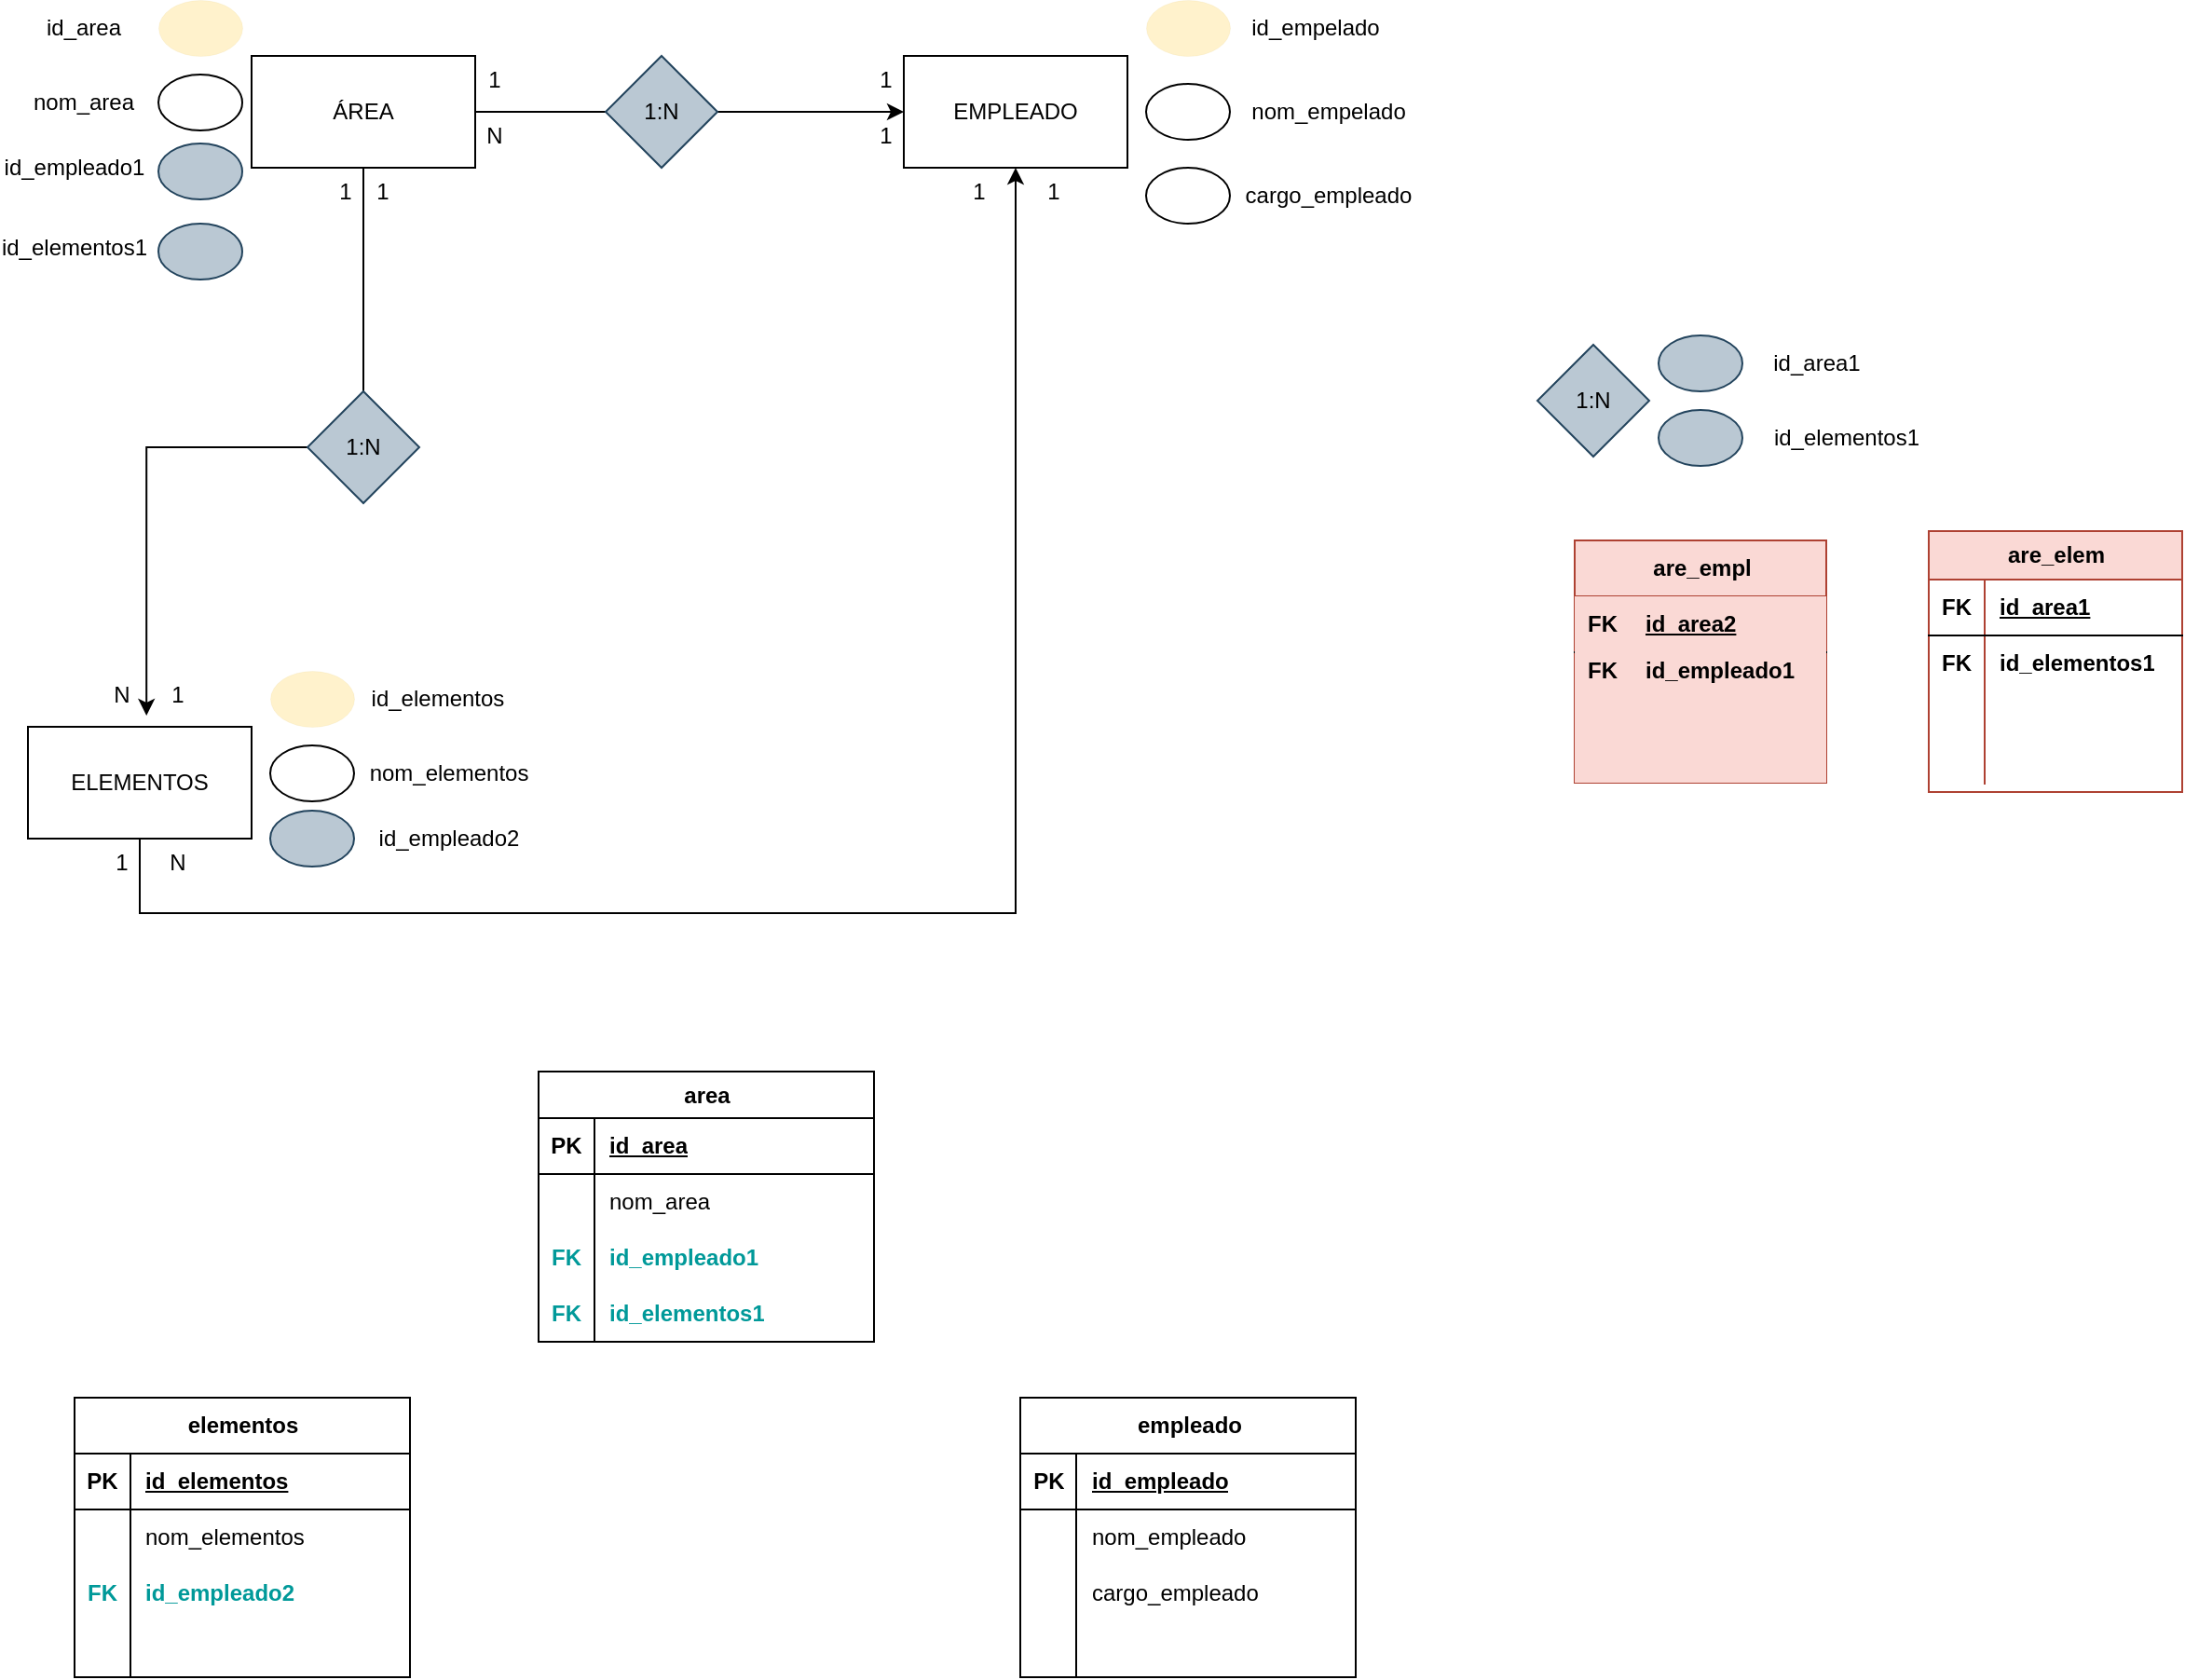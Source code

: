 <mxfile version="22.0.2" type="github">
  <diagram name="Página-1" id="iP0B75EqspC_ZsHWOYBM">
    <mxGraphModel dx="618" dy="319" grid="1" gridSize="10" guides="1" tooltips="1" connect="1" arrows="1" fold="1" page="1" pageScale="1" pageWidth="827" pageHeight="1169" math="0" shadow="0">
      <root>
        <mxCell id="0" />
        <mxCell id="1" parent="0" />
        <mxCell id="66QCdxuAtemooNC5oRVD-5" style="edgeStyle=orthogonalEdgeStyle;rounded=0;orthogonalLoop=1;jettySize=auto;html=1;entryX=0;entryY=0.5;entryDx=0;entryDy=0;" parent="1" source="66QCdxuAtemooNC5oRVD-1" target="66QCdxuAtemooNC5oRVD-3" edge="1">
          <mxGeometry relative="1" as="geometry" />
        </mxCell>
        <mxCell id="66QCdxuAtemooNC5oRVD-6" style="edgeStyle=orthogonalEdgeStyle;rounded=0;orthogonalLoop=1;jettySize=auto;html=1;entryX=0.53;entryY=-0.1;entryDx=0;entryDy=0;entryPerimeter=0;" parent="1" source="66QCdxuAtemooNC5oRVD-1" target="66QCdxuAtemooNC5oRVD-4" edge="1">
          <mxGeometry relative="1" as="geometry">
            <mxPoint x="130" y="320.8" as="targetPoint" />
          </mxGeometry>
        </mxCell>
        <mxCell id="66QCdxuAtemooNC5oRVD-1" value="&lt;font style=&quot;vertical-align: inherit;&quot;&gt;&lt;font style=&quot;vertical-align: inherit;&quot;&gt;&lt;font style=&quot;vertical-align: inherit;&quot;&gt;&lt;font style=&quot;vertical-align: inherit;&quot;&gt;ÁREA&lt;/font&gt;&lt;/font&gt;&lt;br&gt;&lt;/font&gt;&lt;/font&gt;" style="rounded=0;whiteSpace=wrap;html=1;" parent="1" vertex="1">
          <mxGeometry x="170" y="40" width="120" height="60" as="geometry" />
        </mxCell>
        <mxCell id="66QCdxuAtemooNC5oRVD-3" value="&lt;font style=&quot;vertical-align: inherit;&quot;&gt;&lt;font style=&quot;vertical-align: inherit;&quot;&gt;&lt;font style=&quot;vertical-align: inherit;&quot;&gt;&lt;font style=&quot;vertical-align: inherit;&quot;&gt;&lt;font style=&quot;vertical-align: inherit;&quot;&gt;&lt;font style=&quot;vertical-align: inherit;&quot;&gt;EMPLEADO&lt;/font&gt;&lt;/font&gt;&lt;/font&gt;&lt;/font&gt;&lt;br&gt;&lt;/font&gt;&lt;/font&gt;" style="rounded=0;whiteSpace=wrap;html=1;" parent="1" vertex="1">
          <mxGeometry x="520" y="40" width="120" height="60" as="geometry" />
        </mxCell>
        <mxCell id="Zo-o57F2jBkZ8b7umEw2-78" style="edgeStyle=orthogonalEdgeStyle;rounded=0;orthogonalLoop=1;jettySize=auto;html=1;entryX=0.5;entryY=1;entryDx=0;entryDy=0;exitX=0.5;exitY=1;exitDx=0;exitDy=0;" edge="1" parent="1" source="66QCdxuAtemooNC5oRVD-4" target="66QCdxuAtemooNC5oRVD-3">
          <mxGeometry relative="1" as="geometry">
            <Array as="points">
              <mxPoint x="110" y="500" />
              <mxPoint x="580" y="500" />
            </Array>
          </mxGeometry>
        </mxCell>
        <mxCell id="66QCdxuAtemooNC5oRVD-4" value="&lt;font style=&quot;vertical-align: inherit;&quot;&gt;&lt;font style=&quot;vertical-align: inherit;&quot;&gt;&lt;font style=&quot;vertical-align: inherit;&quot;&gt;&lt;font style=&quot;vertical-align: inherit;&quot;&gt;&lt;font style=&quot;vertical-align: inherit;&quot;&gt;&lt;font style=&quot;vertical-align: inherit;&quot;&gt;ELEMENTOS&lt;/font&gt;&lt;/font&gt;&lt;/font&gt;&lt;/font&gt;&lt;br&gt;&lt;/font&gt;&lt;/font&gt;" style="rounded=0;whiteSpace=wrap;html=1;" parent="1" vertex="1">
          <mxGeometry x="50" y="400" width="120" height="60" as="geometry" />
        </mxCell>
        <mxCell id="66QCdxuAtemooNC5oRVD-7" value="" style="ellipse;whiteSpace=wrap;html=1;fillColor=#fff2cc;strokeColor=#d6b656;gradientColor=none;strokeWidth=0;" parent="1" vertex="1">
          <mxGeometry x="650" y="10" width="45" height="30" as="geometry" />
        </mxCell>
        <mxCell id="66QCdxuAtemooNC5oRVD-8" value="" style="ellipse;whiteSpace=wrap;html=1;fillColor=#fff2cc;strokeColor=#d6b656;gradientColor=none;strokeWidth=0;" parent="1" vertex="1">
          <mxGeometry x="120" y="10" width="45" height="30" as="geometry" />
        </mxCell>
        <mxCell id="66QCdxuAtemooNC5oRVD-9" value="" style="ellipse;whiteSpace=wrap;html=1;fillColor=#fff2cc;strokeColor=#d6b656;gradientColor=none;strokeWidth=0;" parent="1" vertex="1">
          <mxGeometry x="180" y="370" width="45" height="30" as="geometry" />
        </mxCell>
        <mxCell id="66QCdxuAtemooNC5oRVD-10" value="id_elementos" style="text;html=1;strokeColor=none;fillColor=none;align=center;verticalAlign=middle;whiteSpace=wrap;rounded=0;" parent="1" vertex="1">
          <mxGeometry x="230" y="370" width="80" height="30" as="geometry" />
        </mxCell>
        <mxCell id="66QCdxuAtemooNC5oRVD-11" value="id_area" style="text;html=1;strokeColor=none;fillColor=none;align=center;verticalAlign=middle;whiteSpace=wrap;rounded=0;" parent="1" vertex="1">
          <mxGeometry x="40" y="10" width="80" height="30" as="geometry" />
        </mxCell>
        <mxCell id="66QCdxuAtemooNC5oRVD-12" value="id_empelado" style="text;html=1;strokeColor=none;fillColor=none;align=center;verticalAlign=middle;whiteSpace=wrap;rounded=0;" parent="1" vertex="1">
          <mxGeometry x="701" y="10" width="80" height="30" as="geometry" />
        </mxCell>
        <mxCell id="66QCdxuAtemooNC5oRVD-13" value="" style="ellipse;whiteSpace=wrap;html=1;strokeWidth=1;" parent="1" vertex="1">
          <mxGeometry x="650" y="55" width="45" height="30" as="geometry" />
        </mxCell>
        <mxCell id="66QCdxuAtemooNC5oRVD-14" value="nom_empelado" style="text;html=1;strokeColor=none;fillColor=none;align=center;verticalAlign=middle;whiteSpace=wrap;rounded=0;" parent="1" vertex="1">
          <mxGeometry x="708" y="55" width="80" height="30" as="geometry" />
        </mxCell>
        <mxCell id="66QCdxuAtemooNC5oRVD-15" value="" style="ellipse;whiteSpace=wrap;html=1;strokeWidth=1;" parent="1" vertex="1">
          <mxGeometry x="650" y="100" width="45" height="30" as="geometry" />
        </mxCell>
        <mxCell id="66QCdxuAtemooNC5oRVD-16" value="cargo_empleado" style="text;html=1;strokeColor=none;fillColor=none;align=center;verticalAlign=middle;whiteSpace=wrap;rounded=0;" parent="1" vertex="1">
          <mxGeometry x="708" y="100" width="80" height="30" as="geometry" />
        </mxCell>
        <mxCell id="66QCdxuAtemooNC5oRVD-17" value="" style="ellipse;whiteSpace=wrap;html=1;strokeWidth=1;" parent="1" vertex="1">
          <mxGeometry x="120" y="50" width="45" height="30" as="geometry" />
        </mxCell>
        <mxCell id="66QCdxuAtemooNC5oRVD-18" value="nom_area" style="text;html=1;strokeColor=none;fillColor=none;align=center;verticalAlign=middle;whiteSpace=wrap;rounded=0;" parent="1" vertex="1">
          <mxGeometry x="40" y="50" width="80" height="30" as="geometry" />
        </mxCell>
        <mxCell id="66QCdxuAtemooNC5oRVD-23" value="" style="ellipse;whiteSpace=wrap;html=1;strokeWidth=1;" parent="1" vertex="1">
          <mxGeometry x="180" y="410" width="45" height="30" as="geometry" />
        </mxCell>
        <mxCell id="66QCdxuAtemooNC5oRVD-24" value="nom_elementos" style="text;html=1;strokeColor=none;fillColor=none;align=center;verticalAlign=middle;whiteSpace=wrap;rounded=0;" parent="1" vertex="1">
          <mxGeometry x="236" y="410" width="80" height="30" as="geometry" />
        </mxCell>
        <mxCell id="V3xCoogeCrPSc6D5vnLf-1" value="1" style="text;html=1;align=center;verticalAlign=middle;resizable=0;points=[];autosize=1;strokeColor=none;fillColor=none;" parent="1" vertex="1">
          <mxGeometry x="285" y="38" width="30" height="30" as="geometry" />
        </mxCell>
        <mxCell id="V3xCoogeCrPSc6D5vnLf-2" value="1" style="text;html=1;align=center;verticalAlign=middle;resizable=0;points=[];autosize=1;strokeColor=none;fillColor=none;" parent="1" vertex="1">
          <mxGeometry x="495" y="38" width="30" height="30" as="geometry" />
        </mxCell>
        <mxCell id="V3xCoogeCrPSc6D5vnLf-3" value="1" style="text;html=1;align=center;verticalAlign=middle;resizable=0;points=[];autosize=1;strokeColor=none;fillColor=none;" parent="1" vertex="1">
          <mxGeometry x="495" y="68" width="30" height="30" as="geometry" />
        </mxCell>
        <mxCell id="V3xCoogeCrPSc6D5vnLf-4" value="N" style="text;html=1;align=center;verticalAlign=middle;resizable=0;points=[];autosize=1;strokeColor=none;fillColor=none;" parent="1" vertex="1">
          <mxGeometry x="285" y="68" width="30" height="30" as="geometry" />
        </mxCell>
        <mxCell id="V3xCoogeCrPSc6D5vnLf-5" value="1" style="text;html=1;align=center;verticalAlign=middle;resizable=0;points=[];autosize=1;strokeColor=none;fillColor=none;" parent="1" vertex="1">
          <mxGeometry x="205" y="98" width="30" height="30" as="geometry" />
        </mxCell>
        <mxCell id="V3xCoogeCrPSc6D5vnLf-6" value="N" style="text;html=1;align=center;verticalAlign=middle;resizable=0;points=[];autosize=1;strokeColor=none;fillColor=none;" parent="1" vertex="1">
          <mxGeometry x="85" y="368" width="30" height="30" as="geometry" />
        </mxCell>
        <mxCell id="V3xCoogeCrPSc6D5vnLf-7" value="1" style="text;html=1;align=center;verticalAlign=middle;resizable=0;points=[];autosize=1;strokeColor=none;fillColor=none;" parent="1" vertex="1">
          <mxGeometry x="115" y="368" width="30" height="30" as="geometry" />
        </mxCell>
        <mxCell id="V3xCoogeCrPSc6D5vnLf-8" value="1" style="text;html=1;align=center;verticalAlign=middle;resizable=0;points=[];autosize=1;strokeColor=none;fillColor=none;" parent="1" vertex="1">
          <mxGeometry x="225" y="98" width="30" height="30" as="geometry" />
        </mxCell>
        <mxCell id="V3xCoogeCrPSc6D5vnLf-11" value="1:N" style="rhombus;whiteSpace=wrap;html=1;fillColor=#bac8d3;strokeColor=#23445d;" parent="1" vertex="1">
          <mxGeometry x="860" y="195" width="60" height="60" as="geometry" />
        </mxCell>
        <mxCell id="V3xCoogeCrPSc6D5vnLf-12" value="" style="ellipse;whiteSpace=wrap;html=1;strokeWidth=1;fillColor=#bac8d3;strokeColor=#23445d;" parent="1" vertex="1">
          <mxGeometry x="925" y="190" width="45" height="30" as="geometry" />
        </mxCell>
        <mxCell id="V3xCoogeCrPSc6D5vnLf-13" value="" style="ellipse;whiteSpace=wrap;html=1;strokeWidth=1;fillColor=#bac8d3;strokeColor=#23445d;" parent="1" vertex="1">
          <mxGeometry x="925" y="230" width="45" height="30" as="geometry" />
        </mxCell>
        <mxCell id="V3xCoogeCrPSc6D5vnLf-14" value="id_area1" style="text;html=1;strokeColor=none;fillColor=none;align=center;verticalAlign=middle;whiteSpace=wrap;rounded=0;" parent="1" vertex="1">
          <mxGeometry x="970" y="190" width="80" height="30" as="geometry" />
        </mxCell>
        <mxCell id="V3xCoogeCrPSc6D5vnLf-15" value="id_elementos1" style="text;html=1;strokeColor=none;fillColor=none;align=center;verticalAlign=middle;whiteSpace=wrap;rounded=0;" parent="1" vertex="1">
          <mxGeometry x="986" y="230" width="80" height="30" as="geometry" />
        </mxCell>
        <mxCell id="Zo-o57F2jBkZ8b7umEw2-2" value="&lt;font style=&quot;vertical-align: inherit;&quot;&gt;&lt;font style=&quot;vertical-align: inherit;&quot;&gt;1:N&lt;/font&gt;&lt;/font&gt;" style="rhombus;whiteSpace=wrap;html=1;fillColor=#bac8d3;strokeColor=#23445d;" vertex="1" parent="1">
          <mxGeometry x="360" y="40" width="60" height="60" as="geometry" />
        </mxCell>
        <mxCell id="Zo-o57F2jBkZ8b7umEw2-8" value="elementos" style="shape=table;startSize=30;container=1;collapsible=1;childLayout=tableLayout;fixedRows=1;rowLines=0;fontStyle=1;align=center;resizeLast=1;html=1;" vertex="1" parent="1">
          <mxGeometry x="75" y="760" width="180" height="150" as="geometry" />
        </mxCell>
        <mxCell id="Zo-o57F2jBkZ8b7umEw2-9" value="" style="shape=tableRow;horizontal=0;startSize=0;swimlaneHead=0;swimlaneBody=0;fillColor=none;collapsible=0;dropTarget=0;points=[[0,0.5],[1,0.5]];portConstraint=eastwest;top=0;left=0;right=0;bottom=1;" vertex="1" parent="Zo-o57F2jBkZ8b7umEw2-8">
          <mxGeometry y="30" width="180" height="30" as="geometry" />
        </mxCell>
        <mxCell id="Zo-o57F2jBkZ8b7umEw2-10" value="PK" style="shape=partialRectangle;connectable=0;fillColor=none;top=0;left=0;bottom=0;right=0;fontStyle=1;overflow=hidden;whiteSpace=wrap;html=1;" vertex="1" parent="Zo-o57F2jBkZ8b7umEw2-9">
          <mxGeometry width="30" height="30" as="geometry">
            <mxRectangle width="30" height="30" as="alternateBounds" />
          </mxGeometry>
        </mxCell>
        <mxCell id="Zo-o57F2jBkZ8b7umEw2-11" value="id_elementos" style="shape=partialRectangle;connectable=0;fillColor=none;top=0;left=0;bottom=0;right=0;align=left;spacingLeft=6;fontStyle=5;overflow=hidden;whiteSpace=wrap;html=1;" vertex="1" parent="Zo-o57F2jBkZ8b7umEw2-9">
          <mxGeometry x="30" width="150" height="30" as="geometry">
            <mxRectangle width="150" height="30" as="alternateBounds" />
          </mxGeometry>
        </mxCell>
        <mxCell id="Zo-o57F2jBkZ8b7umEw2-12" value="" style="shape=tableRow;horizontal=0;startSize=0;swimlaneHead=0;swimlaneBody=0;fillColor=none;collapsible=0;dropTarget=0;points=[[0,0.5],[1,0.5]];portConstraint=eastwest;top=0;left=0;right=0;bottom=0;" vertex="1" parent="Zo-o57F2jBkZ8b7umEw2-8">
          <mxGeometry y="60" width="180" height="30" as="geometry" />
        </mxCell>
        <mxCell id="Zo-o57F2jBkZ8b7umEw2-13" value="" style="shape=partialRectangle;connectable=0;fillColor=none;top=0;left=0;bottom=0;right=0;editable=1;overflow=hidden;whiteSpace=wrap;html=1;" vertex="1" parent="Zo-o57F2jBkZ8b7umEw2-12">
          <mxGeometry width="30" height="30" as="geometry">
            <mxRectangle width="30" height="30" as="alternateBounds" />
          </mxGeometry>
        </mxCell>
        <mxCell id="Zo-o57F2jBkZ8b7umEw2-14" value="nom_elementos" style="shape=partialRectangle;connectable=0;fillColor=none;top=0;left=0;bottom=0;right=0;align=left;spacingLeft=6;overflow=hidden;whiteSpace=wrap;html=1;" vertex="1" parent="Zo-o57F2jBkZ8b7umEw2-12">
          <mxGeometry x="30" width="150" height="30" as="geometry">
            <mxRectangle width="150" height="30" as="alternateBounds" />
          </mxGeometry>
        </mxCell>
        <mxCell id="Zo-o57F2jBkZ8b7umEw2-15" value="" style="shape=tableRow;horizontal=0;startSize=0;swimlaneHead=0;swimlaneBody=0;fillColor=none;collapsible=0;dropTarget=0;points=[[0,0.5],[1,0.5]];portConstraint=eastwest;top=0;left=0;right=0;bottom=0;" vertex="1" parent="Zo-o57F2jBkZ8b7umEw2-8">
          <mxGeometry y="90" width="180" height="30" as="geometry" />
        </mxCell>
        <mxCell id="Zo-o57F2jBkZ8b7umEw2-16" value="FK" style="shape=partialRectangle;connectable=0;fillColor=none;top=0;left=0;bottom=0;right=0;editable=1;overflow=hidden;whiteSpace=wrap;html=1;fontColor=#009999;fontStyle=1" vertex="1" parent="Zo-o57F2jBkZ8b7umEw2-15">
          <mxGeometry width="30" height="30" as="geometry">
            <mxRectangle width="30" height="30" as="alternateBounds" />
          </mxGeometry>
        </mxCell>
        <mxCell id="Zo-o57F2jBkZ8b7umEw2-17" value="id_empleado2" style="shape=partialRectangle;connectable=0;fillColor=none;top=0;left=0;bottom=0;right=0;align=left;spacingLeft=6;overflow=hidden;whiteSpace=wrap;html=1;fontColor=#009999;fontStyle=1" vertex="1" parent="Zo-o57F2jBkZ8b7umEw2-15">
          <mxGeometry x="30" width="150" height="30" as="geometry">
            <mxRectangle width="150" height="30" as="alternateBounds" />
          </mxGeometry>
        </mxCell>
        <mxCell id="Zo-o57F2jBkZ8b7umEw2-18" value="" style="shape=tableRow;horizontal=0;startSize=0;swimlaneHead=0;swimlaneBody=0;fillColor=none;collapsible=0;dropTarget=0;points=[[0,0.5],[1,0.5]];portConstraint=eastwest;top=0;left=0;right=0;bottom=0;" vertex="1" parent="Zo-o57F2jBkZ8b7umEw2-8">
          <mxGeometry y="120" width="180" height="30" as="geometry" />
        </mxCell>
        <mxCell id="Zo-o57F2jBkZ8b7umEw2-19" value="" style="shape=partialRectangle;connectable=0;fillColor=none;top=0;left=0;bottom=0;right=0;editable=1;overflow=hidden;whiteSpace=wrap;html=1;" vertex="1" parent="Zo-o57F2jBkZ8b7umEw2-18">
          <mxGeometry width="30" height="30" as="geometry">
            <mxRectangle width="30" height="30" as="alternateBounds" />
          </mxGeometry>
        </mxCell>
        <mxCell id="Zo-o57F2jBkZ8b7umEw2-20" value="" style="shape=partialRectangle;connectable=0;fillColor=none;top=0;left=0;bottom=0;right=0;align=left;spacingLeft=6;overflow=hidden;whiteSpace=wrap;html=1;" vertex="1" parent="Zo-o57F2jBkZ8b7umEw2-18">
          <mxGeometry x="30" width="150" height="30" as="geometry">
            <mxRectangle width="150" height="30" as="alternateBounds" />
          </mxGeometry>
        </mxCell>
        <mxCell id="Zo-o57F2jBkZ8b7umEw2-21" value="area" style="shape=table;startSize=25;container=1;collapsible=1;childLayout=tableLayout;fixedRows=1;rowLines=0;fontStyle=1;align=center;resizeLast=1;html=1;" vertex="1" parent="1">
          <mxGeometry x="324" y="585" width="180" height="145" as="geometry" />
        </mxCell>
        <mxCell id="Zo-o57F2jBkZ8b7umEw2-22" value="" style="shape=tableRow;horizontal=0;startSize=0;swimlaneHead=0;swimlaneBody=0;fillColor=none;collapsible=0;dropTarget=0;points=[[0,0.5],[1,0.5]];portConstraint=eastwest;top=0;left=0;right=0;bottom=1;" vertex="1" parent="Zo-o57F2jBkZ8b7umEw2-21">
          <mxGeometry y="25" width="180" height="30" as="geometry" />
        </mxCell>
        <mxCell id="Zo-o57F2jBkZ8b7umEw2-23" value="PK" style="shape=partialRectangle;connectable=0;fillColor=none;top=0;left=0;bottom=0;right=0;fontStyle=1;overflow=hidden;whiteSpace=wrap;html=1;" vertex="1" parent="Zo-o57F2jBkZ8b7umEw2-22">
          <mxGeometry width="30" height="30" as="geometry">
            <mxRectangle width="30" height="30" as="alternateBounds" />
          </mxGeometry>
        </mxCell>
        <mxCell id="Zo-o57F2jBkZ8b7umEw2-24" value="id_area" style="shape=partialRectangle;connectable=0;fillColor=none;top=0;left=0;bottom=0;right=0;align=left;spacingLeft=6;fontStyle=5;overflow=hidden;whiteSpace=wrap;html=1;" vertex="1" parent="Zo-o57F2jBkZ8b7umEw2-22">
          <mxGeometry x="30" width="150" height="30" as="geometry">
            <mxRectangle width="150" height="30" as="alternateBounds" />
          </mxGeometry>
        </mxCell>
        <mxCell id="Zo-o57F2jBkZ8b7umEw2-25" value="" style="shape=tableRow;horizontal=0;startSize=0;swimlaneHead=0;swimlaneBody=0;fillColor=none;collapsible=0;dropTarget=0;points=[[0,0.5],[1,0.5]];portConstraint=eastwest;top=0;left=0;right=0;bottom=0;" vertex="1" parent="Zo-o57F2jBkZ8b7umEw2-21">
          <mxGeometry y="55" width="180" height="30" as="geometry" />
        </mxCell>
        <mxCell id="Zo-o57F2jBkZ8b7umEw2-26" value="" style="shape=partialRectangle;connectable=0;fillColor=none;top=0;left=0;bottom=0;right=0;editable=1;overflow=hidden;whiteSpace=wrap;html=1;" vertex="1" parent="Zo-o57F2jBkZ8b7umEw2-25">
          <mxGeometry width="30" height="30" as="geometry">
            <mxRectangle width="30" height="30" as="alternateBounds" />
          </mxGeometry>
        </mxCell>
        <mxCell id="Zo-o57F2jBkZ8b7umEw2-27" value="nom_area" style="shape=partialRectangle;connectable=0;fillColor=none;top=0;left=0;bottom=0;right=0;align=left;spacingLeft=6;overflow=hidden;whiteSpace=wrap;html=1;" vertex="1" parent="Zo-o57F2jBkZ8b7umEw2-25">
          <mxGeometry x="30" width="150" height="30" as="geometry">
            <mxRectangle width="150" height="30" as="alternateBounds" />
          </mxGeometry>
        </mxCell>
        <mxCell id="Zo-o57F2jBkZ8b7umEw2-28" value="" style="shape=tableRow;horizontal=0;startSize=0;swimlaneHead=0;swimlaneBody=0;fillColor=none;collapsible=0;dropTarget=0;points=[[0,0.5],[1,0.5]];portConstraint=eastwest;top=0;left=0;right=0;bottom=0;" vertex="1" parent="Zo-o57F2jBkZ8b7umEw2-21">
          <mxGeometry y="85" width="180" height="30" as="geometry" />
        </mxCell>
        <mxCell id="Zo-o57F2jBkZ8b7umEw2-29" value="FK" style="shape=partialRectangle;connectable=0;fillColor=none;top=0;left=0;bottom=0;right=0;editable=1;overflow=hidden;whiteSpace=wrap;html=1;fontStyle=1;fontColor=#009999;" vertex="1" parent="Zo-o57F2jBkZ8b7umEw2-28">
          <mxGeometry width="30" height="30" as="geometry">
            <mxRectangle width="30" height="30" as="alternateBounds" />
          </mxGeometry>
        </mxCell>
        <mxCell id="Zo-o57F2jBkZ8b7umEw2-30" value="id_empleado1" style="shape=partialRectangle;connectable=0;fillColor=none;top=0;left=0;bottom=0;right=0;align=left;spacingLeft=6;overflow=hidden;whiteSpace=wrap;html=1;fontStyle=1;fontColor=#009999;" vertex="1" parent="Zo-o57F2jBkZ8b7umEw2-28">
          <mxGeometry x="30" width="150" height="30" as="geometry">
            <mxRectangle width="150" height="30" as="alternateBounds" />
          </mxGeometry>
        </mxCell>
        <mxCell id="Zo-o57F2jBkZ8b7umEw2-31" value="" style="shape=tableRow;horizontal=0;startSize=0;swimlaneHead=0;swimlaneBody=0;fillColor=none;collapsible=0;dropTarget=0;points=[[0,0.5],[1,0.5]];portConstraint=eastwest;top=0;left=0;right=0;bottom=0;" vertex="1" parent="Zo-o57F2jBkZ8b7umEw2-21">
          <mxGeometry y="115" width="180" height="30" as="geometry" />
        </mxCell>
        <mxCell id="Zo-o57F2jBkZ8b7umEw2-32" value="FK" style="shape=partialRectangle;connectable=0;fillColor=none;top=0;left=0;bottom=0;right=0;editable=1;overflow=hidden;whiteSpace=wrap;html=1;fontColor=#009999;fontStyle=1" vertex="1" parent="Zo-o57F2jBkZ8b7umEw2-31">
          <mxGeometry width="30" height="30" as="geometry">
            <mxRectangle width="30" height="30" as="alternateBounds" />
          </mxGeometry>
        </mxCell>
        <mxCell id="Zo-o57F2jBkZ8b7umEw2-33" value="id_elementos1" style="shape=partialRectangle;connectable=0;fillColor=none;top=0;left=0;bottom=0;right=0;align=left;spacingLeft=6;overflow=hidden;whiteSpace=wrap;html=1;fontColor=#009999;fontStyle=1" vertex="1" parent="Zo-o57F2jBkZ8b7umEw2-31">
          <mxGeometry x="30" width="150" height="30" as="geometry">
            <mxRectangle width="150" height="30" as="alternateBounds" />
          </mxGeometry>
        </mxCell>
        <mxCell id="Zo-o57F2jBkZ8b7umEw2-34" value="empleado" style="shape=table;startSize=30;container=1;collapsible=1;childLayout=tableLayout;fixedRows=1;rowLines=0;fontStyle=1;align=center;resizeLast=1;html=1;" vertex="1" parent="1">
          <mxGeometry x="582.5" y="760" width="180" height="150" as="geometry" />
        </mxCell>
        <mxCell id="Zo-o57F2jBkZ8b7umEw2-35" value="" style="shape=tableRow;horizontal=0;startSize=0;swimlaneHead=0;swimlaneBody=0;fillColor=none;collapsible=0;dropTarget=0;points=[[0,0.5],[1,0.5]];portConstraint=eastwest;top=0;left=0;right=0;bottom=1;" vertex="1" parent="Zo-o57F2jBkZ8b7umEw2-34">
          <mxGeometry y="30" width="180" height="30" as="geometry" />
        </mxCell>
        <mxCell id="Zo-o57F2jBkZ8b7umEw2-36" value="PK" style="shape=partialRectangle;connectable=0;fillColor=none;top=0;left=0;bottom=0;right=0;fontStyle=1;overflow=hidden;whiteSpace=wrap;html=1;" vertex="1" parent="Zo-o57F2jBkZ8b7umEw2-35">
          <mxGeometry width="30" height="30" as="geometry">
            <mxRectangle width="30" height="30" as="alternateBounds" />
          </mxGeometry>
        </mxCell>
        <mxCell id="Zo-o57F2jBkZ8b7umEw2-37" value="id_empleado" style="shape=partialRectangle;connectable=0;fillColor=none;top=0;left=0;bottom=0;right=0;align=left;spacingLeft=6;fontStyle=5;overflow=hidden;whiteSpace=wrap;html=1;" vertex="1" parent="Zo-o57F2jBkZ8b7umEw2-35">
          <mxGeometry x="30" width="150" height="30" as="geometry">
            <mxRectangle width="150" height="30" as="alternateBounds" />
          </mxGeometry>
        </mxCell>
        <mxCell id="Zo-o57F2jBkZ8b7umEw2-38" value="" style="shape=tableRow;horizontal=0;startSize=0;swimlaneHead=0;swimlaneBody=0;fillColor=none;collapsible=0;dropTarget=0;points=[[0,0.5],[1,0.5]];portConstraint=eastwest;top=0;left=0;right=0;bottom=0;" vertex="1" parent="Zo-o57F2jBkZ8b7umEw2-34">
          <mxGeometry y="60" width="180" height="30" as="geometry" />
        </mxCell>
        <mxCell id="Zo-o57F2jBkZ8b7umEw2-39" value="" style="shape=partialRectangle;connectable=0;fillColor=none;top=0;left=0;bottom=0;right=0;editable=1;overflow=hidden;whiteSpace=wrap;html=1;" vertex="1" parent="Zo-o57F2jBkZ8b7umEw2-38">
          <mxGeometry width="30" height="30" as="geometry">
            <mxRectangle width="30" height="30" as="alternateBounds" />
          </mxGeometry>
        </mxCell>
        <mxCell id="Zo-o57F2jBkZ8b7umEw2-40" value="nom_empleado" style="shape=partialRectangle;connectable=0;fillColor=none;top=0;left=0;bottom=0;right=0;align=left;spacingLeft=6;overflow=hidden;whiteSpace=wrap;html=1;" vertex="1" parent="Zo-o57F2jBkZ8b7umEw2-38">
          <mxGeometry x="30" width="150" height="30" as="geometry">
            <mxRectangle width="150" height="30" as="alternateBounds" />
          </mxGeometry>
        </mxCell>
        <mxCell id="Zo-o57F2jBkZ8b7umEw2-41" value="" style="shape=tableRow;horizontal=0;startSize=0;swimlaneHead=0;swimlaneBody=0;fillColor=none;collapsible=0;dropTarget=0;points=[[0,0.5],[1,0.5]];portConstraint=eastwest;top=0;left=0;right=0;bottom=0;" vertex="1" parent="Zo-o57F2jBkZ8b7umEw2-34">
          <mxGeometry y="90" width="180" height="30" as="geometry" />
        </mxCell>
        <mxCell id="Zo-o57F2jBkZ8b7umEw2-42" value="" style="shape=partialRectangle;connectable=0;fillColor=none;top=0;left=0;bottom=0;right=0;editable=1;overflow=hidden;whiteSpace=wrap;html=1;" vertex="1" parent="Zo-o57F2jBkZ8b7umEw2-41">
          <mxGeometry width="30" height="30" as="geometry">
            <mxRectangle width="30" height="30" as="alternateBounds" />
          </mxGeometry>
        </mxCell>
        <mxCell id="Zo-o57F2jBkZ8b7umEw2-43" value="cargo_empleado" style="shape=partialRectangle;connectable=0;fillColor=none;top=0;left=0;bottom=0;right=0;align=left;spacingLeft=6;overflow=hidden;whiteSpace=wrap;html=1;" vertex="1" parent="Zo-o57F2jBkZ8b7umEw2-41">
          <mxGeometry x="30" width="150" height="30" as="geometry">
            <mxRectangle width="150" height="30" as="alternateBounds" />
          </mxGeometry>
        </mxCell>
        <mxCell id="Zo-o57F2jBkZ8b7umEw2-44" value="" style="shape=tableRow;horizontal=0;startSize=0;swimlaneHead=0;swimlaneBody=0;fillColor=none;collapsible=0;dropTarget=0;points=[[0,0.5],[1,0.5]];portConstraint=eastwest;top=0;left=0;right=0;bottom=0;" vertex="1" parent="Zo-o57F2jBkZ8b7umEw2-34">
          <mxGeometry y="120" width="180" height="30" as="geometry" />
        </mxCell>
        <mxCell id="Zo-o57F2jBkZ8b7umEw2-45" value="" style="shape=partialRectangle;connectable=0;fillColor=none;top=0;left=0;bottom=0;right=0;editable=1;overflow=hidden;whiteSpace=wrap;html=1;" vertex="1" parent="Zo-o57F2jBkZ8b7umEw2-44">
          <mxGeometry width="30" height="30" as="geometry">
            <mxRectangle width="30" height="30" as="alternateBounds" />
          </mxGeometry>
        </mxCell>
        <mxCell id="Zo-o57F2jBkZ8b7umEw2-46" value="" style="shape=partialRectangle;connectable=0;fillColor=none;top=0;left=0;bottom=0;right=0;align=left;spacingLeft=6;overflow=hidden;whiteSpace=wrap;html=1;" vertex="1" parent="Zo-o57F2jBkZ8b7umEw2-44">
          <mxGeometry x="30" width="150" height="30" as="geometry">
            <mxRectangle width="150" height="30" as="alternateBounds" />
          </mxGeometry>
        </mxCell>
        <mxCell id="Zo-o57F2jBkZ8b7umEw2-60" value="are_empl" style="shape=table;startSize=30;container=1;collapsible=1;childLayout=tableLayout;fixedRows=1;rowLines=0;fontStyle=1;align=center;resizeLast=1;html=1;fillColor=#fad9d5;strokeColor=#AE4132;" vertex="1" parent="1">
          <mxGeometry x="880" y="300" width="135" height="130" as="geometry">
            <mxRectangle x="115" y="580" width="70" height="30" as="alternateBounds" />
          </mxGeometry>
        </mxCell>
        <mxCell id="Zo-o57F2jBkZ8b7umEw2-61" value="" style="shape=tableRow;horizontal=0;startSize=0;swimlaneHead=0;swimlaneBody=0;fillColor=none;collapsible=0;dropTarget=0;points=[[0,0.5],[1,0.5]];portConstraint=eastwest;top=0;left=0;right=0;bottom=1;" vertex="1" parent="Zo-o57F2jBkZ8b7umEw2-60">
          <mxGeometry y="30" width="135" height="30" as="geometry" />
        </mxCell>
        <mxCell id="Zo-o57F2jBkZ8b7umEw2-62" value="FK" style="shape=partialRectangle;connectable=0;fillColor=#fad9d5;top=0;left=0;bottom=0;right=0;fontStyle=1;overflow=hidden;whiteSpace=wrap;html=1;strokeColor=#ae4132;" vertex="1" parent="Zo-o57F2jBkZ8b7umEw2-61">
          <mxGeometry width="30" height="30" as="geometry">
            <mxRectangle width="30" height="30" as="alternateBounds" />
          </mxGeometry>
        </mxCell>
        <mxCell id="Zo-o57F2jBkZ8b7umEw2-63" value="id_area2" style="shape=partialRectangle;connectable=0;fillColor=#fad9d5;top=0;left=0;bottom=0;right=0;align=left;spacingLeft=6;fontStyle=5;overflow=hidden;whiteSpace=wrap;html=1;strokeColor=#ae4132;" vertex="1" parent="Zo-o57F2jBkZ8b7umEw2-61">
          <mxGeometry x="30" width="105" height="30" as="geometry">
            <mxRectangle width="105" height="30" as="alternateBounds" />
          </mxGeometry>
        </mxCell>
        <mxCell id="Zo-o57F2jBkZ8b7umEw2-64" value="" style="shape=tableRow;horizontal=0;startSize=0;swimlaneHead=0;swimlaneBody=0;fillColor=none;collapsible=0;dropTarget=0;points=[[0,0.5],[1,0.5]];portConstraint=eastwest;top=0;left=0;right=0;bottom=0;" vertex="1" parent="Zo-o57F2jBkZ8b7umEw2-60">
          <mxGeometry y="60" width="135" height="20" as="geometry" />
        </mxCell>
        <mxCell id="Zo-o57F2jBkZ8b7umEw2-65" value="FK" style="shape=partialRectangle;connectable=0;fillColor=#fad9d5;top=0;left=0;bottom=0;right=0;editable=1;overflow=hidden;whiteSpace=wrap;html=1;fontStyle=1;strokeColor=#ae4132;" vertex="1" parent="Zo-o57F2jBkZ8b7umEw2-64">
          <mxGeometry width="30" height="20" as="geometry">
            <mxRectangle width="30" height="20" as="alternateBounds" />
          </mxGeometry>
        </mxCell>
        <mxCell id="Zo-o57F2jBkZ8b7umEw2-66" value="id_empleado1" style="shape=partialRectangle;connectable=0;fillColor=#fad9d5;top=0;left=0;bottom=0;right=0;align=left;spacingLeft=6;overflow=hidden;whiteSpace=wrap;html=1;fontStyle=1;strokeColor=#ae4132;" vertex="1" parent="Zo-o57F2jBkZ8b7umEw2-64">
          <mxGeometry x="30" width="105" height="20" as="geometry">
            <mxRectangle width="105" height="20" as="alternateBounds" />
          </mxGeometry>
        </mxCell>
        <mxCell id="Zo-o57F2jBkZ8b7umEw2-67" value="" style="shape=tableRow;horizontal=0;startSize=0;swimlaneHead=0;swimlaneBody=0;fillColor=none;collapsible=0;dropTarget=0;points=[[0,0.5],[1,0.5]];portConstraint=eastwest;top=0;left=0;right=0;bottom=0;" vertex="1" parent="Zo-o57F2jBkZ8b7umEw2-60">
          <mxGeometry y="80" width="135" height="30" as="geometry" />
        </mxCell>
        <mxCell id="Zo-o57F2jBkZ8b7umEw2-68" value="" style="shape=partialRectangle;connectable=0;fillColor=#fad9d5;top=0;left=0;bottom=0;right=0;editable=1;overflow=hidden;whiteSpace=wrap;html=1;strokeColor=#ae4132;" vertex="1" parent="Zo-o57F2jBkZ8b7umEw2-67">
          <mxGeometry width="30" height="30" as="geometry">
            <mxRectangle width="30" height="30" as="alternateBounds" />
          </mxGeometry>
        </mxCell>
        <mxCell id="Zo-o57F2jBkZ8b7umEw2-69" value="" style="shape=partialRectangle;connectable=0;fillColor=#fad9d5;top=0;left=0;bottom=0;right=0;align=left;spacingLeft=6;overflow=hidden;whiteSpace=wrap;html=1;strokeColor=#ae4132;" vertex="1" parent="Zo-o57F2jBkZ8b7umEw2-67">
          <mxGeometry x="30" width="105" height="30" as="geometry">
            <mxRectangle width="105" height="30" as="alternateBounds" />
          </mxGeometry>
        </mxCell>
        <mxCell id="Zo-o57F2jBkZ8b7umEw2-70" value="" style="shape=tableRow;horizontal=0;startSize=0;swimlaneHead=0;swimlaneBody=0;fillColor=none;collapsible=0;dropTarget=0;points=[[0,0.5],[1,0.5]];portConstraint=eastwest;top=0;left=0;right=0;bottom=0;" vertex="1" parent="Zo-o57F2jBkZ8b7umEw2-60">
          <mxGeometry y="110" width="135" height="20" as="geometry" />
        </mxCell>
        <mxCell id="Zo-o57F2jBkZ8b7umEw2-71" value="" style="shape=partialRectangle;connectable=0;fillColor=#fad9d5;top=0;left=0;bottom=0;right=0;editable=1;overflow=hidden;whiteSpace=wrap;html=1;strokeColor=#ae4132;" vertex="1" parent="Zo-o57F2jBkZ8b7umEw2-70">
          <mxGeometry width="30" height="20" as="geometry">
            <mxRectangle width="30" height="20" as="alternateBounds" />
          </mxGeometry>
        </mxCell>
        <mxCell id="Zo-o57F2jBkZ8b7umEw2-72" value="" style="shape=partialRectangle;connectable=0;fillColor=#fad9d5;top=0;left=0;bottom=0;right=0;align=left;spacingLeft=6;overflow=hidden;whiteSpace=wrap;html=1;strokeColor=#ae4132;strokeWidth=2;" vertex="1" parent="Zo-o57F2jBkZ8b7umEw2-70">
          <mxGeometry x="30" width="105" height="20" as="geometry">
            <mxRectangle width="105" height="20" as="alternateBounds" />
          </mxGeometry>
        </mxCell>
        <mxCell id="Zo-o57F2jBkZ8b7umEw2-47" value="are_elem" style="shape=table;startSize=26;container=1;collapsible=1;childLayout=tableLayout;fixedRows=1;rowLines=0;fontStyle=1;align=center;resizeLast=1;html=1;fillColor=#fad9d5;strokeColor=#ae4132;" vertex="1" parent="1">
          <mxGeometry x="1070" y="295" width="136" height="140" as="geometry">
            <mxRectangle x="115" y="580" width="70" height="30" as="alternateBounds" />
          </mxGeometry>
        </mxCell>
        <mxCell id="Zo-o57F2jBkZ8b7umEw2-48" value="" style="shape=tableRow;horizontal=0;startSize=0;swimlaneHead=0;swimlaneBody=0;fillColor=none;collapsible=0;dropTarget=0;points=[[0,0.5],[1,0.5]];portConstraint=eastwest;top=0;left=0;right=0;bottom=1;" vertex="1" parent="Zo-o57F2jBkZ8b7umEw2-47">
          <mxGeometry y="26" width="136" height="30" as="geometry" />
        </mxCell>
        <mxCell id="Zo-o57F2jBkZ8b7umEw2-49" value="FK" style="shape=partialRectangle;connectable=0;fillColor=none;top=0;left=0;bottom=0;right=0;fontStyle=1;overflow=hidden;whiteSpace=wrap;html=1;" vertex="1" parent="Zo-o57F2jBkZ8b7umEw2-48">
          <mxGeometry width="30" height="30" as="geometry">
            <mxRectangle width="30" height="30" as="alternateBounds" />
          </mxGeometry>
        </mxCell>
        <mxCell id="Zo-o57F2jBkZ8b7umEw2-50" value="id_area1" style="shape=partialRectangle;connectable=0;fillColor=none;top=0;left=0;bottom=0;right=0;align=left;spacingLeft=6;fontStyle=5;overflow=hidden;whiteSpace=wrap;html=1;" vertex="1" parent="Zo-o57F2jBkZ8b7umEw2-48">
          <mxGeometry x="30" width="106" height="30" as="geometry">
            <mxRectangle width="106" height="30" as="alternateBounds" />
          </mxGeometry>
        </mxCell>
        <mxCell id="Zo-o57F2jBkZ8b7umEw2-51" value="" style="shape=tableRow;horizontal=0;startSize=0;swimlaneHead=0;swimlaneBody=0;fillColor=none;collapsible=0;dropTarget=0;points=[[0,0.5],[1,0.5]];portConstraint=eastwest;top=0;left=0;right=0;bottom=0;" vertex="1" parent="Zo-o57F2jBkZ8b7umEw2-47">
          <mxGeometry y="56" width="136" height="30" as="geometry" />
        </mxCell>
        <mxCell id="Zo-o57F2jBkZ8b7umEw2-52" value="&lt;b&gt;FK&lt;/b&gt;" style="shape=partialRectangle;connectable=0;fillColor=none;top=0;left=0;bottom=0;right=0;editable=1;overflow=hidden;whiteSpace=wrap;html=1;" vertex="1" parent="Zo-o57F2jBkZ8b7umEw2-51">
          <mxGeometry width="30" height="30" as="geometry">
            <mxRectangle width="30" height="30" as="alternateBounds" />
          </mxGeometry>
        </mxCell>
        <mxCell id="Zo-o57F2jBkZ8b7umEw2-53" value="&lt;b&gt;id_elementos1&lt;/b&gt;" style="shape=partialRectangle;connectable=0;fillColor=none;top=0;left=0;bottom=0;right=0;align=left;spacingLeft=6;overflow=hidden;whiteSpace=wrap;html=1;" vertex="1" parent="Zo-o57F2jBkZ8b7umEw2-51">
          <mxGeometry x="30" width="106" height="30" as="geometry">
            <mxRectangle width="106" height="30" as="alternateBounds" />
          </mxGeometry>
        </mxCell>
        <mxCell id="Zo-o57F2jBkZ8b7umEw2-54" value="" style="shape=tableRow;horizontal=0;startSize=0;swimlaneHead=0;swimlaneBody=0;fillColor=none;collapsible=0;dropTarget=0;points=[[0,0.5],[1,0.5]];portConstraint=eastwest;top=0;left=0;right=0;bottom=0;" vertex="1" parent="Zo-o57F2jBkZ8b7umEw2-47">
          <mxGeometry y="86" width="136" height="30" as="geometry" />
        </mxCell>
        <mxCell id="Zo-o57F2jBkZ8b7umEw2-55" value="" style="shape=partialRectangle;connectable=0;fillColor=none;top=0;left=0;bottom=0;right=0;editable=1;overflow=hidden;whiteSpace=wrap;html=1;" vertex="1" parent="Zo-o57F2jBkZ8b7umEw2-54">
          <mxGeometry width="30" height="30" as="geometry">
            <mxRectangle width="30" height="30" as="alternateBounds" />
          </mxGeometry>
        </mxCell>
        <mxCell id="Zo-o57F2jBkZ8b7umEw2-56" value="" style="shape=partialRectangle;connectable=0;fillColor=none;top=0;left=0;bottom=0;right=0;align=left;spacingLeft=6;overflow=hidden;whiteSpace=wrap;html=1;" vertex="1" parent="Zo-o57F2jBkZ8b7umEw2-54">
          <mxGeometry x="30" width="106" height="30" as="geometry">
            <mxRectangle width="106" height="30" as="alternateBounds" />
          </mxGeometry>
        </mxCell>
        <mxCell id="Zo-o57F2jBkZ8b7umEw2-57" value="" style="shape=tableRow;horizontal=0;startSize=0;swimlaneHead=0;swimlaneBody=0;fillColor=none;collapsible=0;dropTarget=0;points=[[0,0.5],[1,0.5]];portConstraint=eastwest;top=0;left=0;right=0;bottom=0;" vertex="1" parent="Zo-o57F2jBkZ8b7umEw2-47">
          <mxGeometry y="116" width="136" height="20" as="geometry" />
        </mxCell>
        <mxCell id="Zo-o57F2jBkZ8b7umEw2-58" value="" style="shape=partialRectangle;connectable=0;fillColor=none;top=0;left=0;bottom=0;right=0;editable=1;overflow=hidden;whiteSpace=wrap;html=1;" vertex="1" parent="Zo-o57F2jBkZ8b7umEw2-57">
          <mxGeometry width="30" height="20" as="geometry">
            <mxRectangle width="30" height="20" as="alternateBounds" />
          </mxGeometry>
        </mxCell>
        <mxCell id="Zo-o57F2jBkZ8b7umEw2-59" value="" style="shape=partialRectangle;connectable=0;fillColor=none;top=0;left=0;bottom=0;right=0;align=left;spacingLeft=6;overflow=hidden;whiteSpace=wrap;html=1;" vertex="1" parent="Zo-o57F2jBkZ8b7umEw2-57">
          <mxGeometry x="30" width="106" height="20" as="geometry">
            <mxRectangle width="106" height="20" as="alternateBounds" />
          </mxGeometry>
        </mxCell>
        <mxCell id="Zo-o57F2jBkZ8b7umEw2-74" value="" style="ellipse;whiteSpace=wrap;html=1;strokeWidth=1;fillColor=#bac8d3;strokeColor=#23445d;" vertex="1" parent="1">
          <mxGeometry x="120" y="87" width="45" height="30" as="geometry" />
        </mxCell>
        <mxCell id="Zo-o57F2jBkZ8b7umEw2-75" value="id_empleado1" style="text;html=1;strokeColor=none;fillColor=none;align=center;verticalAlign=middle;whiteSpace=wrap;rounded=0;" vertex="1" parent="1">
          <mxGeometry x="35" y="85" width="80" height="30" as="geometry" />
        </mxCell>
        <mxCell id="Zo-o57F2jBkZ8b7umEw2-76" value="" style="ellipse;whiteSpace=wrap;html=1;strokeWidth=1;fillColor=#bac8d3;strokeColor=#23445d;" vertex="1" parent="1">
          <mxGeometry x="120" y="130" width="45" height="30" as="geometry" />
        </mxCell>
        <mxCell id="Zo-o57F2jBkZ8b7umEw2-77" value="id_elementos1" style="text;html=1;strokeColor=none;fillColor=none;align=center;verticalAlign=middle;whiteSpace=wrap;rounded=0;" vertex="1" parent="1">
          <mxGeometry x="35" y="128" width="80" height="30" as="geometry" />
        </mxCell>
        <mxCell id="Zo-o57F2jBkZ8b7umEw2-79" value="1" style="text;html=1;align=center;verticalAlign=middle;resizable=0;points=[];autosize=1;strokeColor=none;fillColor=none;" vertex="1" parent="1">
          <mxGeometry x="545" y="98" width="30" height="30" as="geometry" />
        </mxCell>
        <mxCell id="Zo-o57F2jBkZ8b7umEw2-80" value="N" style="text;html=1;align=center;verticalAlign=middle;resizable=0;points=[];autosize=1;strokeColor=none;fillColor=none;" vertex="1" parent="1">
          <mxGeometry x="115" y="458" width="30" height="30" as="geometry" />
        </mxCell>
        <mxCell id="Zo-o57F2jBkZ8b7umEw2-81" value="1" style="text;html=1;align=center;verticalAlign=middle;resizable=0;points=[];autosize=1;strokeColor=none;fillColor=none;" vertex="1" parent="1">
          <mxGeometry x="85" y="458" width="30" height="30" as="geometry" />
        </mxCell>
        <mxCell id="Zo-o57F2jBkZ8b7umEw2-82" value="1&lt;br&gt;" style="text;html=1;align=center;verticalAlign=middle;resizable=0;points=[];autosize=1;strokeColor=none;fillColor=none;" vertex="1" parent="1">
          <mxGeometry x="585" y="98" width="30" height="30" as="geometry" />
        </mxCell>
        <mxCell id="Zo-o57F2jBkZ8b7umEw2-83" value="" style="ellipse;whiteSpace=wrap;html=1;strokeWidth=1;fillColor=#bac8d3;strokeColor=#23445d;" vertex="1" parent="1">
          <mxGeometry x="180" y="445" width="45" height="30" as="geometry" />
        </mxCell>
        <mxCell id="Zo-o57F2jBkZ8b7umEw2-84" value="id_empleado2" style="text;html=1;strokeColor=none;fillColor=none;align=center;verticalAlign=middle;whiteSpace=wrap;rounded=0;" vertex="1" parent="1">
          <mxGeometry x="236" y="445" width="80" height="30" as="geometry" />
        </mxCell>
        <mxCell id="Zo-o57F2jBkZ8b7umEw2-85" value="&lt;font style=&quot;vertical-align: inherit;&quot;&gt;&lt;font style=&quot;vertical-align: inherit;&quot;&gt;1:N&lt;/font&gt;&lt;/font&gt;" style="rhombus;whiteSpace=wrap;html=1;fillColor=#bac8d3;strokeColor=#23445d;" vertex="1" parent="1">
          <mxGeometry x="200" y="220" width="60" height="60" as="geometry" />
        </mxCell>
      </root>
    </mxGraphModel>
  </diagram>
</mxfile>

